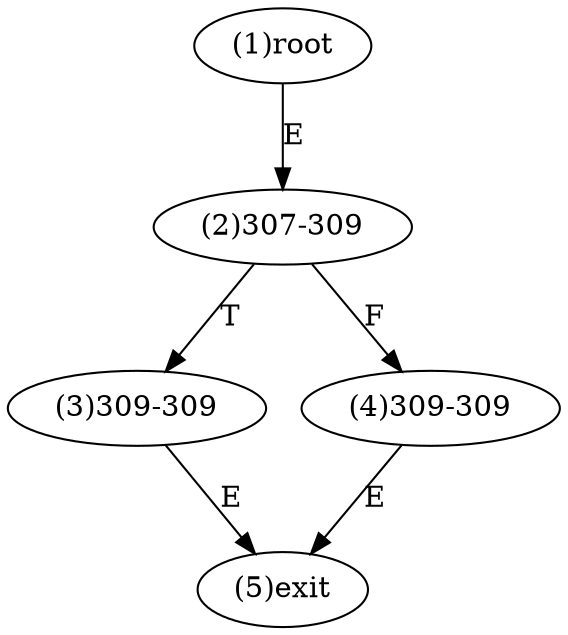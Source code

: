 digraph "" { 
1[ label="(1)root"];
2[ label="(2)307-309"];
3[ label="(3)309-309"];
4[ label="(4)309-309"];
5[ label="(5)exit"];
1->2[ label="E"];
2->4[ label="F"];
2->3[ label="T"];
3->5[ label="E"];
4->5[ label="E"];
}